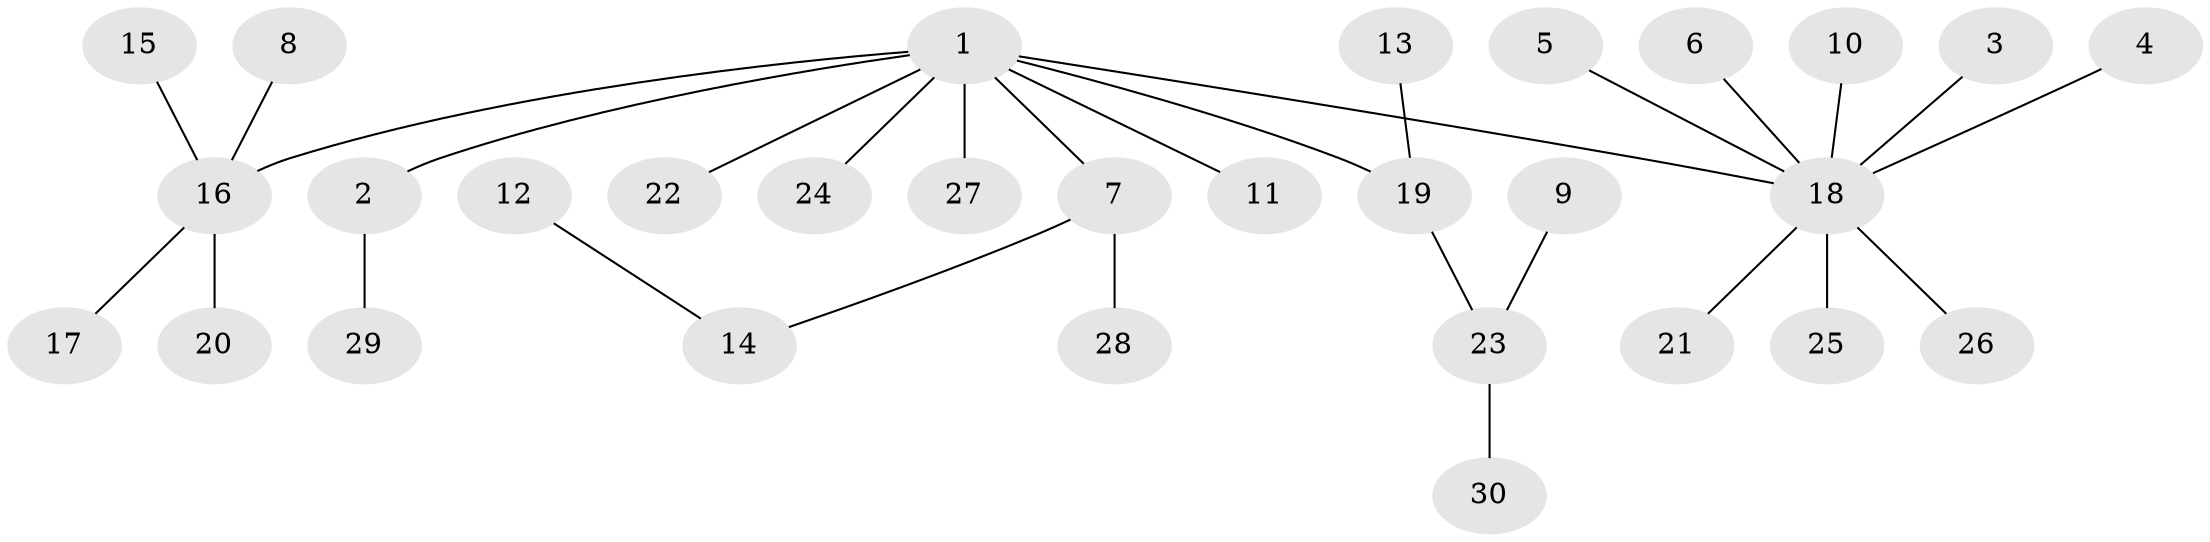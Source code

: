 // original degree distribution, {4: 0.1016949152542373, 7: 0.01694915254237288, 3: 0.15254237288135594, 2: 0.2542372881355932, 1: 0.4745762711864407}
// Generated by graph-tools (version 1.1) at 2025/26/03/09/25 03:26:27]
// undirected, 30 vertices, 29 edges
graph export_dot {
graph [start="1"]
  node [color=gray90,style=filled];
  1;
  2;
  3;
  4;
  5;
  6;
  7;
  8;
  9;
  10;
  11;
  12;
  13;
  14;
  15;
  16;
  17;
  18;
  19;
  20;
  21;
  22;
  23;
  24;
  25;
  26;
  27;
  28;
  29;
  30;
  1 -- 2 [weight=1.0];
  1 -- 7 [weight=1.0];
  1 -- 11 [weight=1.0];
  1 -- 16 [weight=1.0];
  1 -- 18 [weight=1.0];
  1 -- 19 [weight=1.0];
  1 -- 22 [weight=1.0];
  1 -- 24 [weight=1.0];
  1 -- 27 [weight=1.0];
  2 -- 29 [weight=1.0];
  3 -- 18 [weight=1.0];
  4 -- 18 [weight=1.0];
  5 -- 18 [weight=1.0];
  6 -- 18 [weight=1.0];
  7 -- 14 [weight=1.0];
  7 -- 28 [weight=1.0];
  8 -- 16 [weight=1.0];
  9 -- 23 [weight=1.0];
  10 -- 18 [weight=1.0];
  12 -- 14 [weight=1.0];
  13 -- 19 [weight=1.0];
  15 -- 16 [weight=1.0];
  16 -- 17 [weight=1.0];
  16 -- 20 [weight=1.0];
  18 -- 21 [weight=1.0];
  18 -- 25 [weight=1.0];
  18 -- 26 [weight=1.0];
  19 -- 23 [weight=1.0];
  23 -- 30 [weight=1.0];
}
